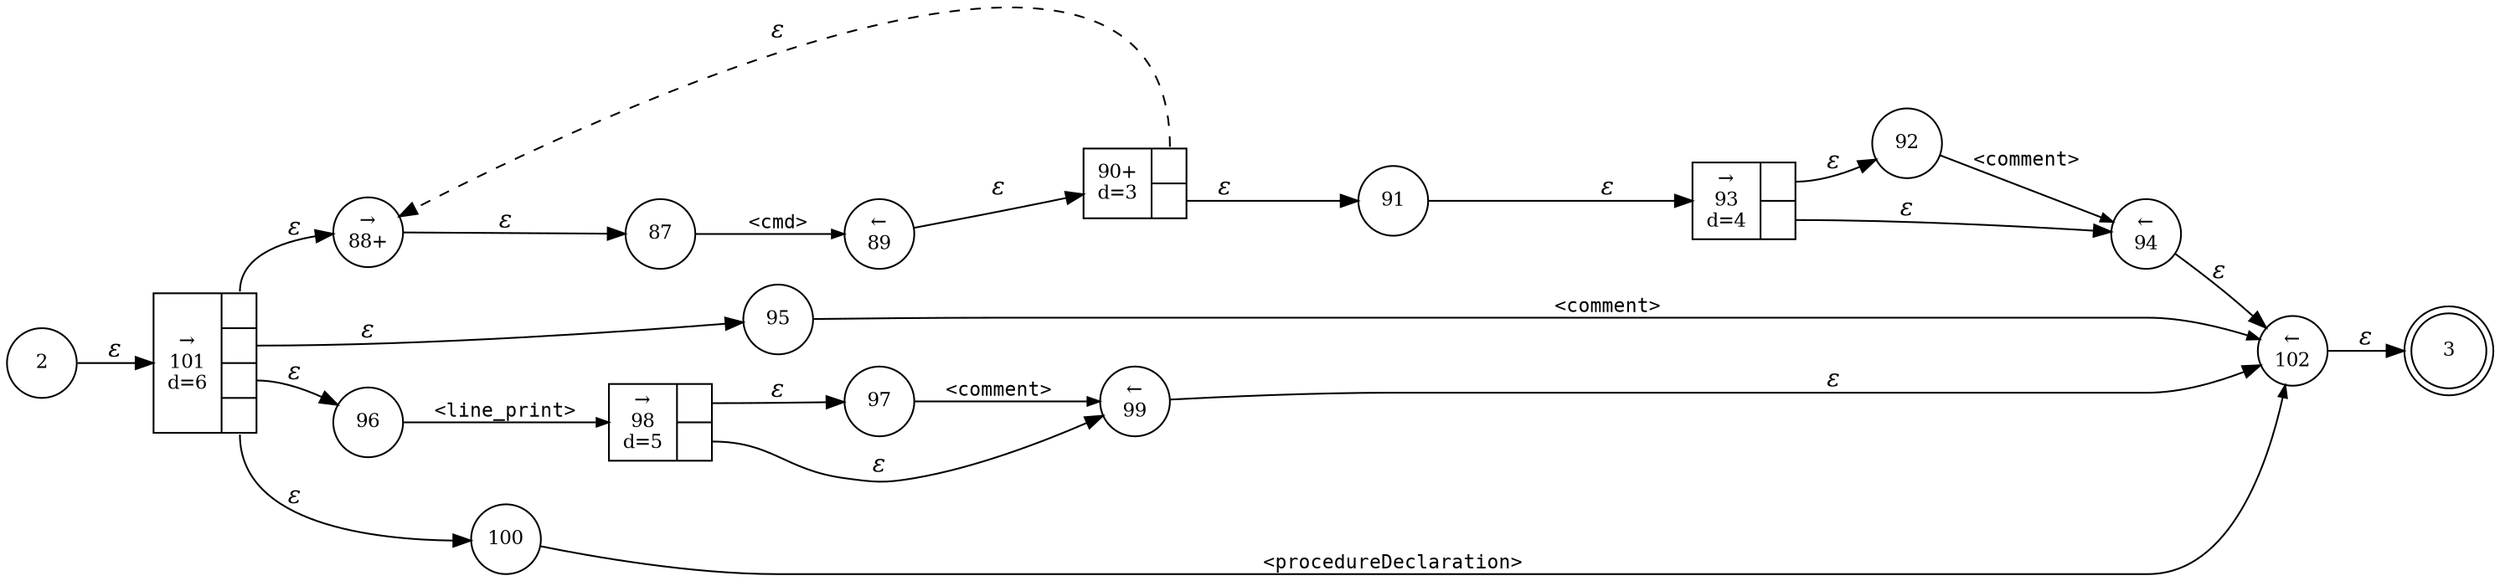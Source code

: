 digraph ATN {
rankdir=LR;
s3[fontsize=11, label="3", shape=doublecircle, fixedsize=true, width=.6];
s96[fontsize=11,label="96", shape=circle, fixedsize=true, width=.55, peripheries=1];
s97[fontsize=11,label="97", shape=circle, fixedsize=true, width=.55, peripheries=1];
s2[fontsize=11,label="2", shape=circle, fixedsize=true, width=.55, peripheries=1];
s98[fontsize=11,label="{&rarr;\n98\nd=5|{<p0>|<p1>}}", shape=record, fixedsize=false, peripheries=1];
s99[fontsize=11,label="&larr;\n99", shape=circle, fixedsize=true, width=.55, peripheries=1];
s100[fontsize=11,label="100", shape=circle, fixedsize=true, width=.55, peripheries=1];
s101[fontsize=11,label="{&rarr;\n101\nd=6|{<p0>|<p1>|<p2>|<p3>}}", shape=record, fixedsize=false, peripheries=1];
s102[fontsize=11,label="&larr;\n102", shape=circle, fixedsize=true, width=.55, peripheries=1];
s87[fontsize=11,label="87", shape=circle, fixedsize=true, width=.55, peripheries=1];
s88[fontsize=11,label="&rarr;\n88+", shape=circle, fixedsize=true, width=.55, peripheries=1];
s89[fontsize=11,label="&larr;\n89", shape=circle, fixedsize=true, width=.55, peripheries=1];
s90[fontsize=11,label="{90+\nd=3|{<p0>|<p1>}}", shape=record, fixedsize=false, peripheries=1];
s91[fontsize=11,label="91", shape=circle, fixedsize=true, width=.55, peripheries=1];
s92[fontsize=11,label="92", shape=circle, fixedsize=true, width=.55, peripheries=1];
s93[fontsize=11,label="{&rarr;\n93\nd=4|{<p0>|<p1>}}", shape=record, fixedsize=false, peripheries=1];
s94[fontsize=11,label="&larr;\n94", shape=circle, fixedsize=true, width=.55, peripheries=1];
s95[fontsize=11,label="95", shape=circle, fixedsize=true, width=.55, peripheries=1];
s2 -> s101 [fontname="Times-Italic", label="&epsilon;"];
s101:p0 -> s88 [fontname="Times-Italic", label="&epsilon;"];
s101:p1 -> s95 [fontname="Times-Italic", label="&epsilon;"];
s101:p2 -> s96 [fontname="Times-Italic", label="&epsilon;"];
s101:p3 -> s100 [fontname="Times-Italic", label="&epsilon;"];
s88 -> s87 [fontname="Times-Italic", label="&epsilon;"];
s95 -> s102 [fontsize=11, fontname="Courier", arrowsize=.7, label = "<comment>", arrowhead = normal];
s96 -> s98 [fontsize=11, fontname="Courier", arrowsize=.7, label = "<line_print>", arrowhead = normal];
s100 -> s102 [fontsize=11, fontname="Courier", arrowsize=.7, label = "<procedureDeclaration>", arrowhead = normal];
s87 -> s89 [fontsize=11, fontname="Courier", arrowsize=.7, label = "<cmd>", arrowhead = normal];
s102 -> s3 [fontname="Times-Italic", label="&epsilon;"];
s98:p0 -> s97 [fontname="Times-Italic", label="&epsilon;"];
s98:p1 -> s99 [fontname="Times-Italic", label="&epsilon;"];
s89 -> s90 [fontname="Times-Italic", label="&epsilon;"];
s97 -> s99 [fontsize=11, fontname="Courier", arrowsize=.7, label = "<comment>", arrowhead = normal];
s99 -> s102 [fontname="Times-Italic", label="&epsilon;"];
s90:p0 -> s88 [fontname="Times-Italic", label="&epsilon;", style="dashed"];
s90:p1 -> s91 [fontname="Times-Italic", label="&epsilon;"];
s91 -> s93 [fontname="Times-Italic", label="&epsilon;"];
s93:p0 -> s92 [fontname="Times-Italic", label="&epsilon;"];
s93:p1 -> s94 [fontname="Times-Italic", label="&epsilon;"];
s92 -> s94 [fontsize=11, fontname="Courier", arrowsize=.7, label = "<comment>", arrowhead = normal];
s94 -> s102 [fontname="Times-Italic", label="&epsilon;"];
}